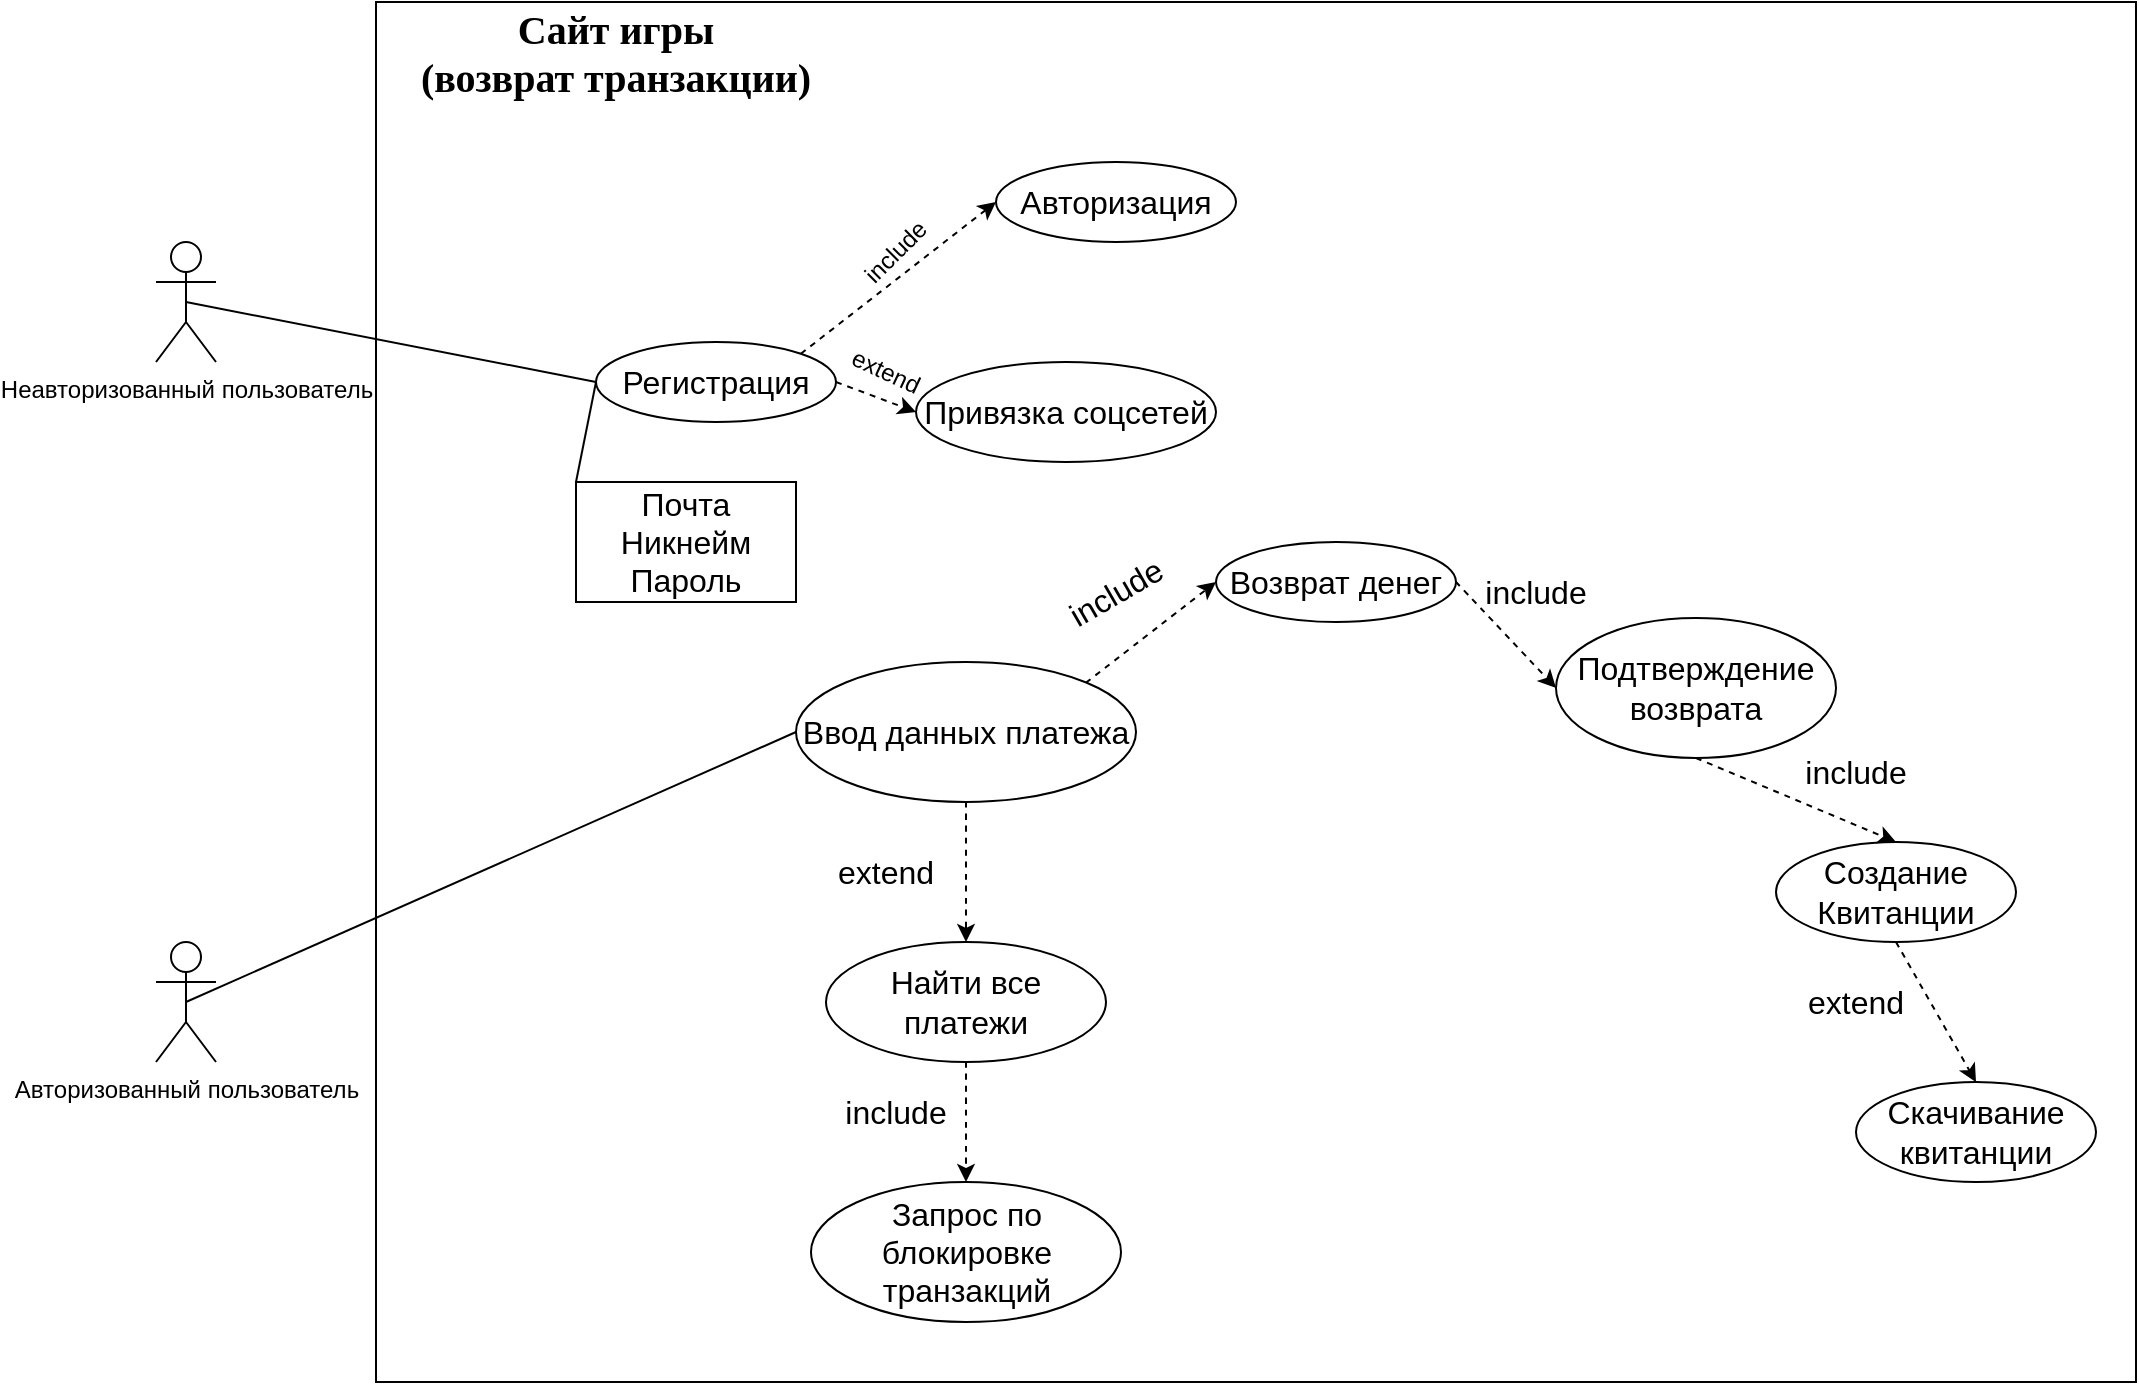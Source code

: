<mxfile version="20.7.4" type="github">
  <diagram name="Page-1" id="e7e014a7-5840-1c2e-5031-d8a46d1fe8dd">
    <mxGraphModel dx="2555" dy="791" grid="1" gridSize="10" guides="1" tooltips="1" connect="1" arrows="1" fold="1" page="1" pageScale="1" pageWidth="1169" pageHeight="826" background="none" math="0" shadow="0">
      <root>
        <mxCell id="0" />
        <mxCell id="1" parent="0" />
        <mxCell id="cRHzYJ0gQjoIReFaO4qA-41" value="Неавторизованный пользователь" style="shape=umlActor;verticalLabelPosition=bottom;verticalAlign=top;html=1;outlineConnect=0;rounded=0;" parent="1" vertex="1">
          <mxGeometry x="70" y="190" width="30" height="60" as="geometry" />
        </mxCell>
        <mxCell id="cRHzYJ0gQjoIReFaO4qA-42" value="" style="rounded=0;whiteSpace=wrap;html=1;" parent="1" vertex="1">
          <mxGeometry x="180" y="70" width="880" height="690" as="geometry" />
        </mxCell>
        <mxCell id="cRHzYJ0gQjoIReFaO4qA-43" value="Сайт игры &lt;br&gt;(возврат транзакции)" style="text;html=1;strokeColor=none;fillColor=none;align=center;verticalAlign=middle;whiteSpace=wrap;rounded=0;hachureGap=4;fontFamily=Times New Roman;fontSize=20;fontStyle=1;" parent="1" vertex="1">
          <mxGeometry x="190" y="70" width="220" height="50" as="geometry" />
        </mxCell>
        <mxCell id="cRHzYJ0gQjoIReFaO4qA-44" value="Регистрация" style="ellipse;whiteSpace=wrap;html=1;fontSize=16;" parent="1" vertex="1">
          <mxGeometry x="290" y="240" width="120" height="40" as="geometry" />
        </mxCell>
        <mxCell id="cRHzYJ0gQjoIReFaO4qA-45" value="Почта&lt;br&gt;Никнейм&lt;br&gt;Пароль" style="rounded=0;whiteSpace=wrap;html=1;fontSize=16;" parent="1" vertex="1">
          <mxGeometry x="280" y="310" width="110" height="60" as="geometry" />
        </mxCell>
        <mxCell id="cRHzYJ0gQjoIReFaO4qA-46" value="" style="endArrow=none;html=1;rounded=0;fontSize=12;curved=1;exitX=0.5;exitY=0.5;exitDx=0;exitDy=0;exitPerimeter=0;entryX=0;entryY=0.5;entryDx=0;entryDy=0;" parent="1" source="cRHzYJ0gQjoIReFaO4qA-41" target="cRHzYJ0gQjoIReFaO4qA-44" edge="1">
          <mxGeometry width="50" height="50" relative="1" as="geometry">
            <mxPoint x="150" y="449" as="sourcePoint" />
            <mxPoint x="200" y="399" as="targetPoint" />
          </mxGeometry>
        </mxCell>
        <mxCell id="cRHzYJ0gQjoIReFaO4qA-47" value="Авторизованный пользователь" style="shape=umlActor;verticalLabelPosition=bottom;verticalAlign=top;html=1;outlineConnect=0;rounded=0;" parent="1" vertex="1">
          <mxGeometry x="70" y="540" width="30" height="60" as="geometry" />
        </mxCell>
        <mxCell id="cRHzYJ0gQjoIReFaO4qA-48" value="" style="endArrow=none;html=1;rounded=0;fontSize=12;curved=1;exitX=0;exitY=0;exitDx=0;exitDy=0;entryX=0;entryY=0.5;entryDx=0;entryDy=0;" parent="1" source="cRHzYJ0gQjoIReFaO4qA-45" target="cRHzYJ0gQjoIReFaO4qA-44" edge="1">
          <mxGeometry width="50" height="50" relative="1" as="geometry">
            <mxPoint x="245" y="330" as="sourcePoint" />
            <mxPoint x="280" y="260" as="targetPoint" />
          </mxGeometry>
        </mxCell>
        <mxCell id="cRHzYJ0gQjoIReFaO4qA-49" value="Авторизация" style="ellipse;whiteSpace=wrap;html=1;fontSize=16;" parent="1" vertex="1">
          <mxGeometry x="490" y="150" width="120" height="40" as="geometry" />
        </mxCell>
        <mxCell id="cRHzYJ0gQjoIReFaO4qA-50" value="Ввод данных платежа" style="ellipse;whiteSpace=wrap;html=1;fontSize=16;" parent="1" vertex="1">
          <mxGeometry x="390" y="400" width="170" height="70" as="geometry" />
        </mxCell>
        <mxCell id="cRHzYJ0gQjoIReFaO4qA-51" value="" style="endArrow=none;html=1;rounded=0;fontSize=12;curved=1;exitX=0.5;exitY=0.5;exitDx=0;exitDy=0;exitPerimeter=0;entryX=0;entryY=0.5;entryDx=0;entryDy=0;" parent="1" source="cRHzYJ0gQjoIReFaO4qA-47" target="cRHzYJ0gQjoIReFaO4qA-50" edge="1">
          <mxGeometry width="50" height="50" relative="1" as="geometry">
            <mxPoint x="510" y="450" as="sourcePoint" />
            <mxPoint x="560" y="400" as="targetPoint" />
          </mxGeometry>
        </mxCell>
        <mxCell id="cRHzYJ0gQjoIReFaO4qA-52" value="Привязка соцсетей" style="ellipse;whiteSpace=wrap;html=1;fontSize=16;" parent="1" vertex="1">
          <mxGeometry x="450" y="250" width="150" height="50" as="geometry" />
        </mxCell>
        <mxCell id="cRHzYJ0gQjoIReFaO4qA-53" value="" style="endArrow=classic;html=1;rounded=0;dashed=1;fontSize=12;curved=1;exitX=0.5;exitY=1;exitDx=0;exitDy=0;entryX=0.5;entryY=0;entryDx=0;entryDy=0;" parent="1" source="cRHzYJ0gQjoIReFaO4qA-50" target="cRHzYJ0gQjoIReFaO4qA-54" edge="1">
          <mxGeometry width="50" height="50" relative="1" as="geometry">
            <mxPoint x="510" y="440" as="sourcePoint" />
            <mxPoint x="560" y="390" as="targetPoint" />
          </mxGeometry>
        </mxCell>
        <mxCell id="cRHzYJ0gQjoIReFaO4qA-54" value="Найти все платежи" style="ellipse;whiteSpace=wrap;html=1;fontSize=16;" parent="1" vertex="1">
          <mxGeometry x="405" y="540" width="140" height="60" as="geometry" />
        </mxCell>
        <mxCell id="cRHzYJ0gQjoIReFaO4qA-55" value="extend" style="text;html=1;strokeColor=none;fillColor=none;align=center;verticalAlign=middle;whiteSpace=wrap;rounded=0;fontSize=16;rotation=0;" parent="1" vertex="1">
          <mxGeometry x="405" y="490" width="60" height="30" as="geometry" />
        </mxCell>
        <mxCell id="cRHzYJ0gQjoIReFaO4qA-56" value="Запрос по блокировке транзакций" style="ellipse;whiteSpace=wrap;html=1;fontSize=16;" parent="1" vertex="1">
          <mxGeometry x="397.5" y="660" width="155" height="70" as="geometry" />
        </mxCell>
        <mxCell id="cRHzYJ0gQjoIReFaO4qA-57" value="" style="endArrow=classic;html=1;rounded=0;dashed=1;fontSize=12;curved=1;exitX=0.5;exitY=1;exitDx=0;exitDy=0;entryX=0.5;entryY=0;entryDx=0;entryDy=0;" parent="1" source="cRHzYJ0gQjoIReFaO4qA-54" target="cRHzYJ0gQjoIReFaO4qA-56" edge="1">
          <mxGeometry width="50" height="50" relative="1" as="geometry">
            <mxPoint x="485" y="480" as="sourcePoint" />
            <mxPoint x="485" y="550" as="targetPoint" />
          </mxGeometry>
        </mxCell>
        <mxCell id="cRHzYJ0gQjoIReFaO4qA-58" value="include" style="text;html=1;strokeColor=none;fillColor=none;align=center;verticalAlign=middle;whiteSpace=wrap;rounded=0;fontSize=16;rotation=0;" parent="1" vertex="1">
          <mxGeometry x="410" y="610" width="60" height="30" as="geometry" />
        </mxCell>
        <mxCell id="cRHzYJ0gQjoIReFaO4qA-59" value="Возврат денег" style="ellipse;whiteSpace=wrap;html=1;fontSize=16;" parent="1" vertex="1">
          <mxGeometry x="600" y="340" width="120" height="40" as="geometry" />
        </mxCell>
        <mxCell id="cRHzYJ0gQjoIReFaO4qA-60" value="" style="endArrow=classic;html=1;rounded=0;dashed=1;fontSize=12;curved=1;exitX=1;exitY=0;exitDx=0;exitDy=0;entryX=0;entryY=0.5;entryDx=0;entryDy=0;" parent="1" source="cRHzYJ0gQjoIReFaO4qA-50" target="cRHzYJ0gQjoIReFaO4qA-59" edge="1">
          <mxGeometry width="50" height="50" relative="1" as="geometry">
            <mxPoint x="510" y="430" as="sourcePoint" />
            <mxPoint x="560" y="380" as="targetPoint" />
          </mxGeometry>
        </mxCell>
        <mxCell id="cRHzYJ0gQjoIReFaO4qA-61" value="include" style="text;html=1;strokeColor=none;fillColor=none;align=center;verticalAlign=middle;whiteSpace=wrap;rounded=0;fontSize=16;rotation=-30;" parent="1" vertex="1">
          <mxGeometry x="520" y="350" width="60" height="30" as="geometry" />
        </mxCell>
        <mxCell id="cRHzYJ0gQjoIReFaO4qA-62" value="Подтверждение&lt;br&gt;возврата" style="ellipse;whiteSpace=wrap;html=1;fontSize=16;" parent="1" vertex="1">
          <mxGeometry x="770" y="378" width="140" height="70" as="geometry" />
        </mxCell>
        <mxCell id="cRHzYJ0gQjoIReFaO4qA-63" value="" style="endArrow=classic;html=1;rounded=0;dashed=1;fontSize=12;curved=1;exitX=1;exitY=0.5;exitDx=0;exitDy=0;entryX=0;entryY=0.5;entryDx=0;entryDy=0;" parent="1" source="cRHzYJ0gQjoIReFaO4qA-59" target="cRHzYJ0gQjoIReFaO4qA-62" edge="1">
          <mxGeometry width="50" height="50" relative="1" as="geometry">
            <mxPoint x="510" y="410" as="sourcePoint" />
            <mxPoint x="560" y="360" as="targetPoint" />
          </mxGeometry>
        </mxCell>
        <mxCell id="cRHzYJ0gQjoIReFaO4qA-64" value="include" style="text;html=1;strokeColor=none;fillColor=none;align=center;verticalAlign=middle;whiteSpace=wrap;rounded=0;fontSize=16;rotation=0;" parent="1" vertex="1">
          <mxGeometry x="730" y="350" width="60" height="30" as="geometry" />
        </mxCell>
        <mxCell id="cRHzYJ0gQjoIReFaO4qA-65" value="Создание&lt;br&gt;Квитанции" style="ellipse;whiteSpace=wrap;html=1;fontSize=16;" parent="1" vertex="1">
          <mxGeometry x="880" y="490" width="120" height="50" as="geometry" />
        </mxCell>
        <mxCell id="cRHzYJ0gQjoIReFaO4qA-66" value="" style="endArrow=classic;html=1;rounded=0;dashed=1;fontSize=12;curved=1;exitX=0.5;exitY=1;exitDx=0;exitDy=0;entryX=0.5;entryY=0;entryDx=0;entryDy=0;" parent="1" source="cRHzYJ0gQjoIReFaO4qA-62" target="cRHzYJ0gQjoIReFaO4qA-65" edge="1">
          <mxGeometry width="50" height="50" relative="1" as="geometry">
            <mxPoint x="510" y="400" as="sourcePoint" />
            <mxPoint x="560" y="350" as="targetPoint" />
          </mxGeometry>
        </mxCell>
        <mxCell id="cRHzYJ0gQjoIReFaO4qA-67" value="include" style="text;html=1;strokeColor=none;fillColor=none;align=center;verticalAlign=middle;whiteSpace=wrap;rounded=0;fontSize=16;rotation=0;" parent="1" vertex="1">
          <mxGeometry x="890" y="440" width="60" height="30" as="geometry" />
        </mxCell>
        <mxCell id="cRHzYJ0gQjoIReFaO4qA-68" value="Скачивание&lt;br&gt;квитанции" style="ellipse;whiteSpace=wrap;html=1;fontSize=16;" parent="1" vertex="1">
          <mxGeometry x="920" y="610" width="120" height="50" as="geometry" />
        </mxCell>
        <mxCell id="cRHzYJ0gQjoIReFaO4qA-69" value="" style="endArrow=classic;html=1;rounded=0;dashed=1;fontSize=12;curved=1;exitX=0.5;exitY=1;exitDx=0;exitDy=0;entryX=0.5;entryY=0;entryDx=0;entryDy=0;" parent="1" source="cRHzYJ0gQjoIReFaO4qA-65" target="cRHzYJ0gQjoIReFaO4qA-68" edge="1">
          <mxGeometry width="50" height="50" relative="1" as="geometry">
            <mxPoint x="870" y="405" as="sourcePoint" />
            <mxPoint x="870" y="450" as="targetPoint" />
          </mxGeometry>
        </mxCell>
        <mxCell id="cRHzYJ0gQjoIReFaO4qA-70" value="extend" style="text;html=1;strokeColor=none;fillColor=none;align=center;verticalAlign=middle;whiteSpace=wrap;rounded=0;fontSize=16;rotation=0;" parent="1" vertex="1">
          <mxGeometry x="890" y="555" width="60" height="30" as="geometry" />
        </mxCell>
        <mxCell id="cRHzYJ0gQjoIReFaO4qA-71" value="" style="endArrow=classic;html=1;rounded=0;exitX=1;exitY=0.5;exitDx=0;exitDy=0;entryX=0;entryY=0.5;entryDx=0;entryDy=0;dashed=1;" parent="1" source="cRHzYJ0gQjoIReFaO4qA-44" target="cRHzYJ0gQjoIReFaO4qA-52" edge="1">
          <mxGeometry width="50" height="50" relative="1" as="geometry">
            <mxPoint x="330" y="320" as="sourcePoint" />
            <mxPoint x="380" y="270" as="targetPoint" />
          </mxGeometry>
        </mxCell>
        <mxCell id="cRHzYJ0gQjoIReFaO4qA-72" value="extend" style="text;html=1;strokeColor=none;fillColor=none;align=center;verticalAlign=middle;whiteSpace=wrap;rounded=0;rotation=25;" parent="1" vertex="1">
          <mxGeometry x="405" y="240" width="60" height="30" as="geometry" />
        </mxCell>
        <mxCell id="cRHzYJ0gQjoIReFaO4qA-73" value="" style="endArrow=classic;html=1;rounded=0;dashed=1;exitX=1;exitY=0;exitDx=0;exitDy=0;entryX=0;entryY=0.5;entryDx=0;entryDy=0;" parent="1" source="cRHzYJ0gQjoIReFaO4qA-44" target="cRHzYJ0gQjoIReFaO4qA-49" edge="1">
          <mxGeometry width="50" height="50" relative="1" as="geometry">
            <mxPoint x="340" y="350" as="sourcePoint" />
            <mxPoint x="390" y="300" as="targetPoint" />
          </mxGeometry>
        </mxCell>
        <mxCell id="cRHzYJ0gQjoIReFaO4qA-74" value="include" style="text;html=1;strokeColor=none;fillColor=none;align=center;verticalAlign=middle;whiteSpace=wrap;rounded=0;rotation=-45;" parent="1" vertex="1">
          <mxGeometry x="410" y="180" width="60" height="30" as="geometry" />
        </mxCell>
      </root>
    </mxGraphModel>
  </diagram>
</mxfile>
